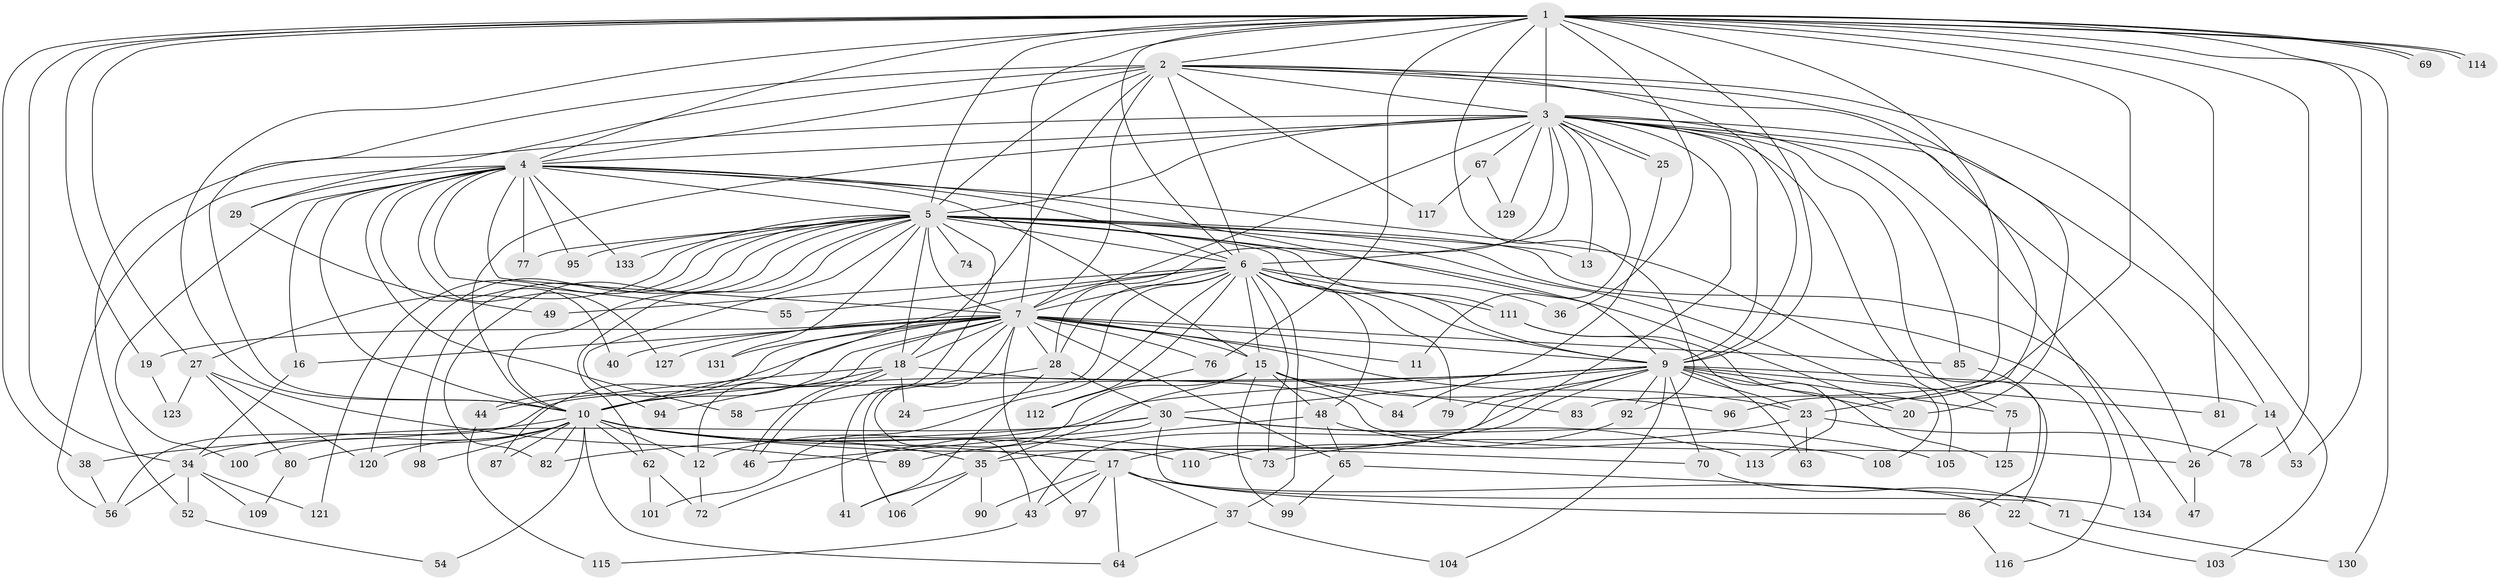 // original degree distribution, {27: 0.014925373134328358, 15: 0.007462686567164179, 25: 0.007462686567164179, 20: 0.007462686567164179, 26: 0.014925373134328358, 22: 0.014925373134328358, 16: 0.007462686567164179, 2: 0.4925373134328358, 4: 0.07462686567164178, 7: 0.007462686567164179, 3: 0.23880597014925373, 5: 0.07462686567164178, 9: 0.007462686567164179, 6: 0.022388059701492536, 8: 0.007462686567164179}
// Generated by graph-tools (version 1.1) at 2025/11/02/27/25 16:11:03]
// undirected, 106 vertices, 247 edges
graph export_dot {
graph [start="1"]
  node [color=gray90,style=filled];
  1 [super="+122"];
  2 [super="+32"];
  3 [super="+42"];
  4 [super="+45"];
  5 [super="+31"];
  6 [super="+61"];
  7 [super="+8"];
  9 [super="+107"];
  10 [super="+128"];
  11;
  12;
  13;
  14;
  15 [super="+21"];
  16;
  17 [super="+50"];
  18 [super="+39"];
  19;
  20;
  22;
  23 [super="+57"];
  24;
  25;
  26 [super="+33"];
  27 [super="+68"];
  28 [super="+59"];
  29;
  30 [super="+60"];
  34 [super="+51"];
  35 [super="+88"];
  36;
  37;
  38;
  40;
  41 [super="+102"];
  43;
  44;
  46;
  47;
  48;
  49;
  52;
  53;
  54;
  55;
  56 [super="+124"];
  58;
  62 [super="+93"];
  63;
  64 [super="+66"];
  65;
  67;
  69;
  70 [super="+119"];
  71;
  72;
  73 [super="+91"];
  74;
  75;
  76;
  77;
  78;
  79;
  80;
  81;
  82 [super="+118"];
  83;
  84;
  85;
  86;
  87;
  89;
  90;
  92;
  94;
  95;
  96;
  97;
  98;
  99;
  100;
  101;
  103;
  104;
  105;
  106 [super="+132"];
  108;
  109;
  110;
  111;
  112;
  113;
  114;
  115;
  116;
  117;
  120 [super="+126"];
  121;
  123;
  125;
  127;
  129;
  130;
  131;
  133;
  134;
  1 -- 2;
  1 -- 3;
  1 -- 4;
  1 -- 5;
  1 -- 6;
  1 -- 7 [weight=2];
  1 -- 9 [weight=2];
  1 -- 10;
  1 -- 19;
  1 -- 27;
  1 -- 36;
  1 -- 38;
  1 -- 53;
  1 -- 69;
  1 -- 69;
  1 -- 76;
  1 -- 78;
  1 -- 81;
  1 -- 83;
  1 -- 92;
  1 -- 96;
  1 -- 114;
  1 -- 114;
  1 -- 130;
  1 -- 34;
  2 -- 3;
  2 -- 4;
  2 -- 5;
  2 -- 6;
  2 -- 7 [weight=2];
  2 -- 9;
  2 -- 10;
  2 -- 23;
  2 -- 29;
  2 -- 103;
  2 -- 117;
  2 -- 18;
  2 -- 20;
  3 -- 4 [weight=2];
  3 -- 5 [weight=2];
  3 -- 6;
  3 -- 7 [weight=2];
  3 -- 9;
  3 -- 10 [weight=2];
  3 -- 11;
  3 -- 13;
  3 -- 14;
  3 -- 17;
  3 -- 25;
  3 -- 25;
  3 -- 28;
  3 -- 52;
  3 -- 67 [weight=2];
  3 -- 75;
  3 -- 85;
  3 -- 105;
  3 -- 129;
  3 -- 134;
  3 -- 26;
  4 -- 5;
  4 -- 6;
  4 -- 7 [weight=2];
  4 -- 9;
  4 -- 10;
  4 -- 16;
  4 -- 22;
  4 -- 29;
  4 -- 40;
  4 -- 55;
  4 -- 56;
  4 -- 100;
  4 -- 127;
  4 -- 133;
  4 -- 58;
  4 -- 77;
  4 -- 95;
  4 -- 15;
  5 -- 6;
  5 -- 7 [weight=2];
  5 -- 9;
  5 -- 10;
  5 -- 13;
  5 -- 18;
  5 -- 20;
  5 -- 27 [weight=2];
  5 -- 41;
  5 -- 62;
  5 -- 74 [weight=2];
  5 -- 77;
  5 -- 95;
  5 -- 98;
  5 -- 108;
  5 -- 111;
  5 -- 116;
  5 -- 121;
  5 -- 131;
  5 -- 133;
  5 -- 47;
  5 -- 82;
  5 -- 120;
  5 -- 94;
  6 -- 7 [weight=2];
  6 -- 9;
  6 -- 10 [weight=2];
  6 -- 15;
  6 -- 24;
  6 -- 28;
  6 -- 36;
  6 -- 37;
  6 -- 48;
  6 -- 49;
  6 -- 55;
  6 -- 73;
  6 -- 79;
  6 -- 101;
  6 -- 112;
  6 -- 111;
  7 -- 9 [weight=2];
  7 -- 10 [weight=2];
  7 -- 11;
  7 -- 15;
  7 -- 18;
  7 -- 76;
  7 -- 106 [weight=2];
  7 -- 127;
  7 -- 65;
  7 -- 131;
  7 -- 12;
  7 -- 16;
  7 -- 19;
  7 -- 85;
  7 -- 87;
  7 -- 23;
  7 -- 97;
  7 -- 40;
  7 -- 43;
  7 -- 44;
  7 -- 28;
  9 -- 10;
  9 -- 12;
  9 -- 14;
  9 -- 20;
  9 -- 30;
  9 -- 43;
  9 -- 63;
  9 -- 70 [weight=2];
  9 -- 75;
  9 -- 79;
  9 -- 81;
  9 -- 92;
  9 -- 104;
  9 -- 23;
  9 -- 56;
  9 -- 35;
  10 -- 17;
  10 -- 35;
  10 -- 38;
  10 -- 54;
  10 -- 62;
  10 -- 64;
  10 -- 70;
  10 -- 80;
  10 -- 87;
  10 -- 98;
  10 -- 100;
  10 -- 110;
  10 -- 12;
  10 -- 82;
  10 -- 120;
  10 -- 73;
  12 -- 72;
  14 -- 26;
  14 -- 53;
  15 -- 48;
  15 -- 72;
  15 -- 84;
  15 -- 99;
  15 -- 96;
  15 -- 83;
  15 -- 35;
  16 -- 34;
  17 -- 22;
  17 -- 37;
  17 -- 64;
  17 -- 97;
  17 -- 86;
  17 -- 90;
  17 -- 43;
  18 -- 24;
  18 -- 26;
  18 -- 44;
  18 -- 46;
  18 -- 46;
  18 -- 94;
  19 -- 123;
  22 -- 103;
  23 -- 63;
  23 -- 78;
  23 -- 73;
  25 -- 84;
  26 -- 47;
  27 -- 123;
  27 -- 80;
  27 -- 120;
  27 -- 89;
  28 -- 30;
  28 -- 41;
  28 -- 58;
  29 -- 49;
  30 -- 34;
  30 -- 113;
  30 -- 82;
  30 -- 71;
  30 -- 105;
  30 -- 46;
  34 -- 56;
  34 -- 109;
  34 -- 121;
  34 -- 52;
  35 -- 90;
  35 -- 41;
  35 -- 106;
  37 -- 104;
  37 -- 64;
  38 -- 56;
  43 -- 115;
  44 -- 115;
  48 -- 65;
  48 -- 89;
  48 -- 108;
  52 -- 54;
  62 -- 72;
  62 -- 101;
  65 -- 99;
  65 -- 134;
  67 -- 117;
  67 -- 129;
  70 -- 71;
  71 -- 130;
  75 -- 125;
  76 -- 112;
  80 -- 109;
  85 -- 86;
  86 -- 116;
  92 -- 110;
  111 -- 113;
  111 -- 125;
}
